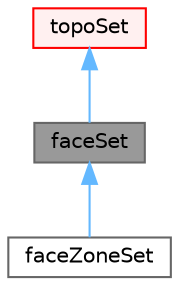 digraph "faceSet"
{
 // LATEX_PDF_SIZE
  bgcolor="transparent";
  edge [fontname=Helvetica,fontsize=10,labelfontname=Helvetica,labelfontsize=10];
  node [fontname=Helvetica,fontsize=10,shape=box,height=0.2,width=0.4];
  Node1 [id="Node000001",label="faceSet",height=0.2,width=0.4,color="gray40", fillcolor="grey60", style="filled", fontcolor="black",tooltip="A list of face labels."];
  Node2 -> Node1 [id="edge1_Node000001_Node000002",dir="back",color="steelblue1",style="solid",tooltip=" "];
  Node2 [id="Node000002",label="topoSet",height=0.2,width=0.4,color="red", fillcolor="#FFF0F0", style="filled",URL="$classFoam_1_1topoSet.html",tooltip="General set of labels of mesh quantity (points, cells, faces)."];
  Node1 -> Node11 [id="edge2_Node000001_Node000011",dir="back",color="steelblue1",style="solid",tooltip=" "];
  Node11 [id="Node000011",label="faceZoneSet",height=0.2,width=0.4,color="gray40", fillcolor="white", style="filled",URL="$classFoam_1_1faceZoneSet.html",tooltip="Like faceSet but -reads data from faceZone -updates faceZone when writing."];
}
